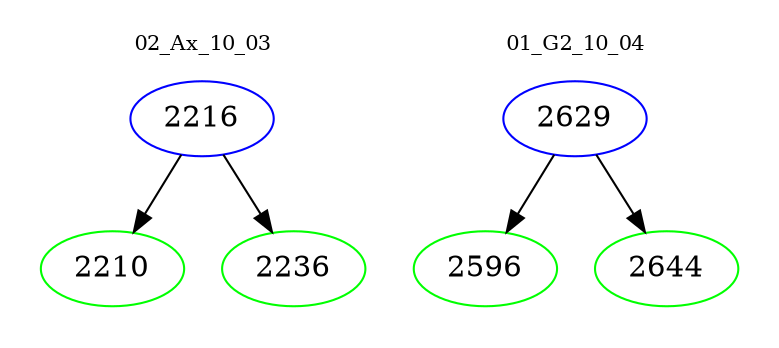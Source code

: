 digraph{
subgraph cluster_0 {
color = white
label = "02_Ax_10_03";
fontsize=10;
T0_2216 [label="2216", color="blue"]
T0_2216 -> T0_2210 [color="black"]
T0_2210 [label="2210", color="green"]
T0_2216 -> T0_2236 [color="black"]
T0_2236 [label="2236", color="green"]
}
subgraph cluster_1 {
color = white
label = "01_G2_10_04";
fontsize=10;
T1_2629 [label="2629", color="blue"]
T1_2629 -> T1_2596 [color="black"]
T1_2596 [label="2596", color="green"]
T1_2629 -> T1_2644 [color="black"]
T1_2644 [label="2644", color="green"]
}
}
